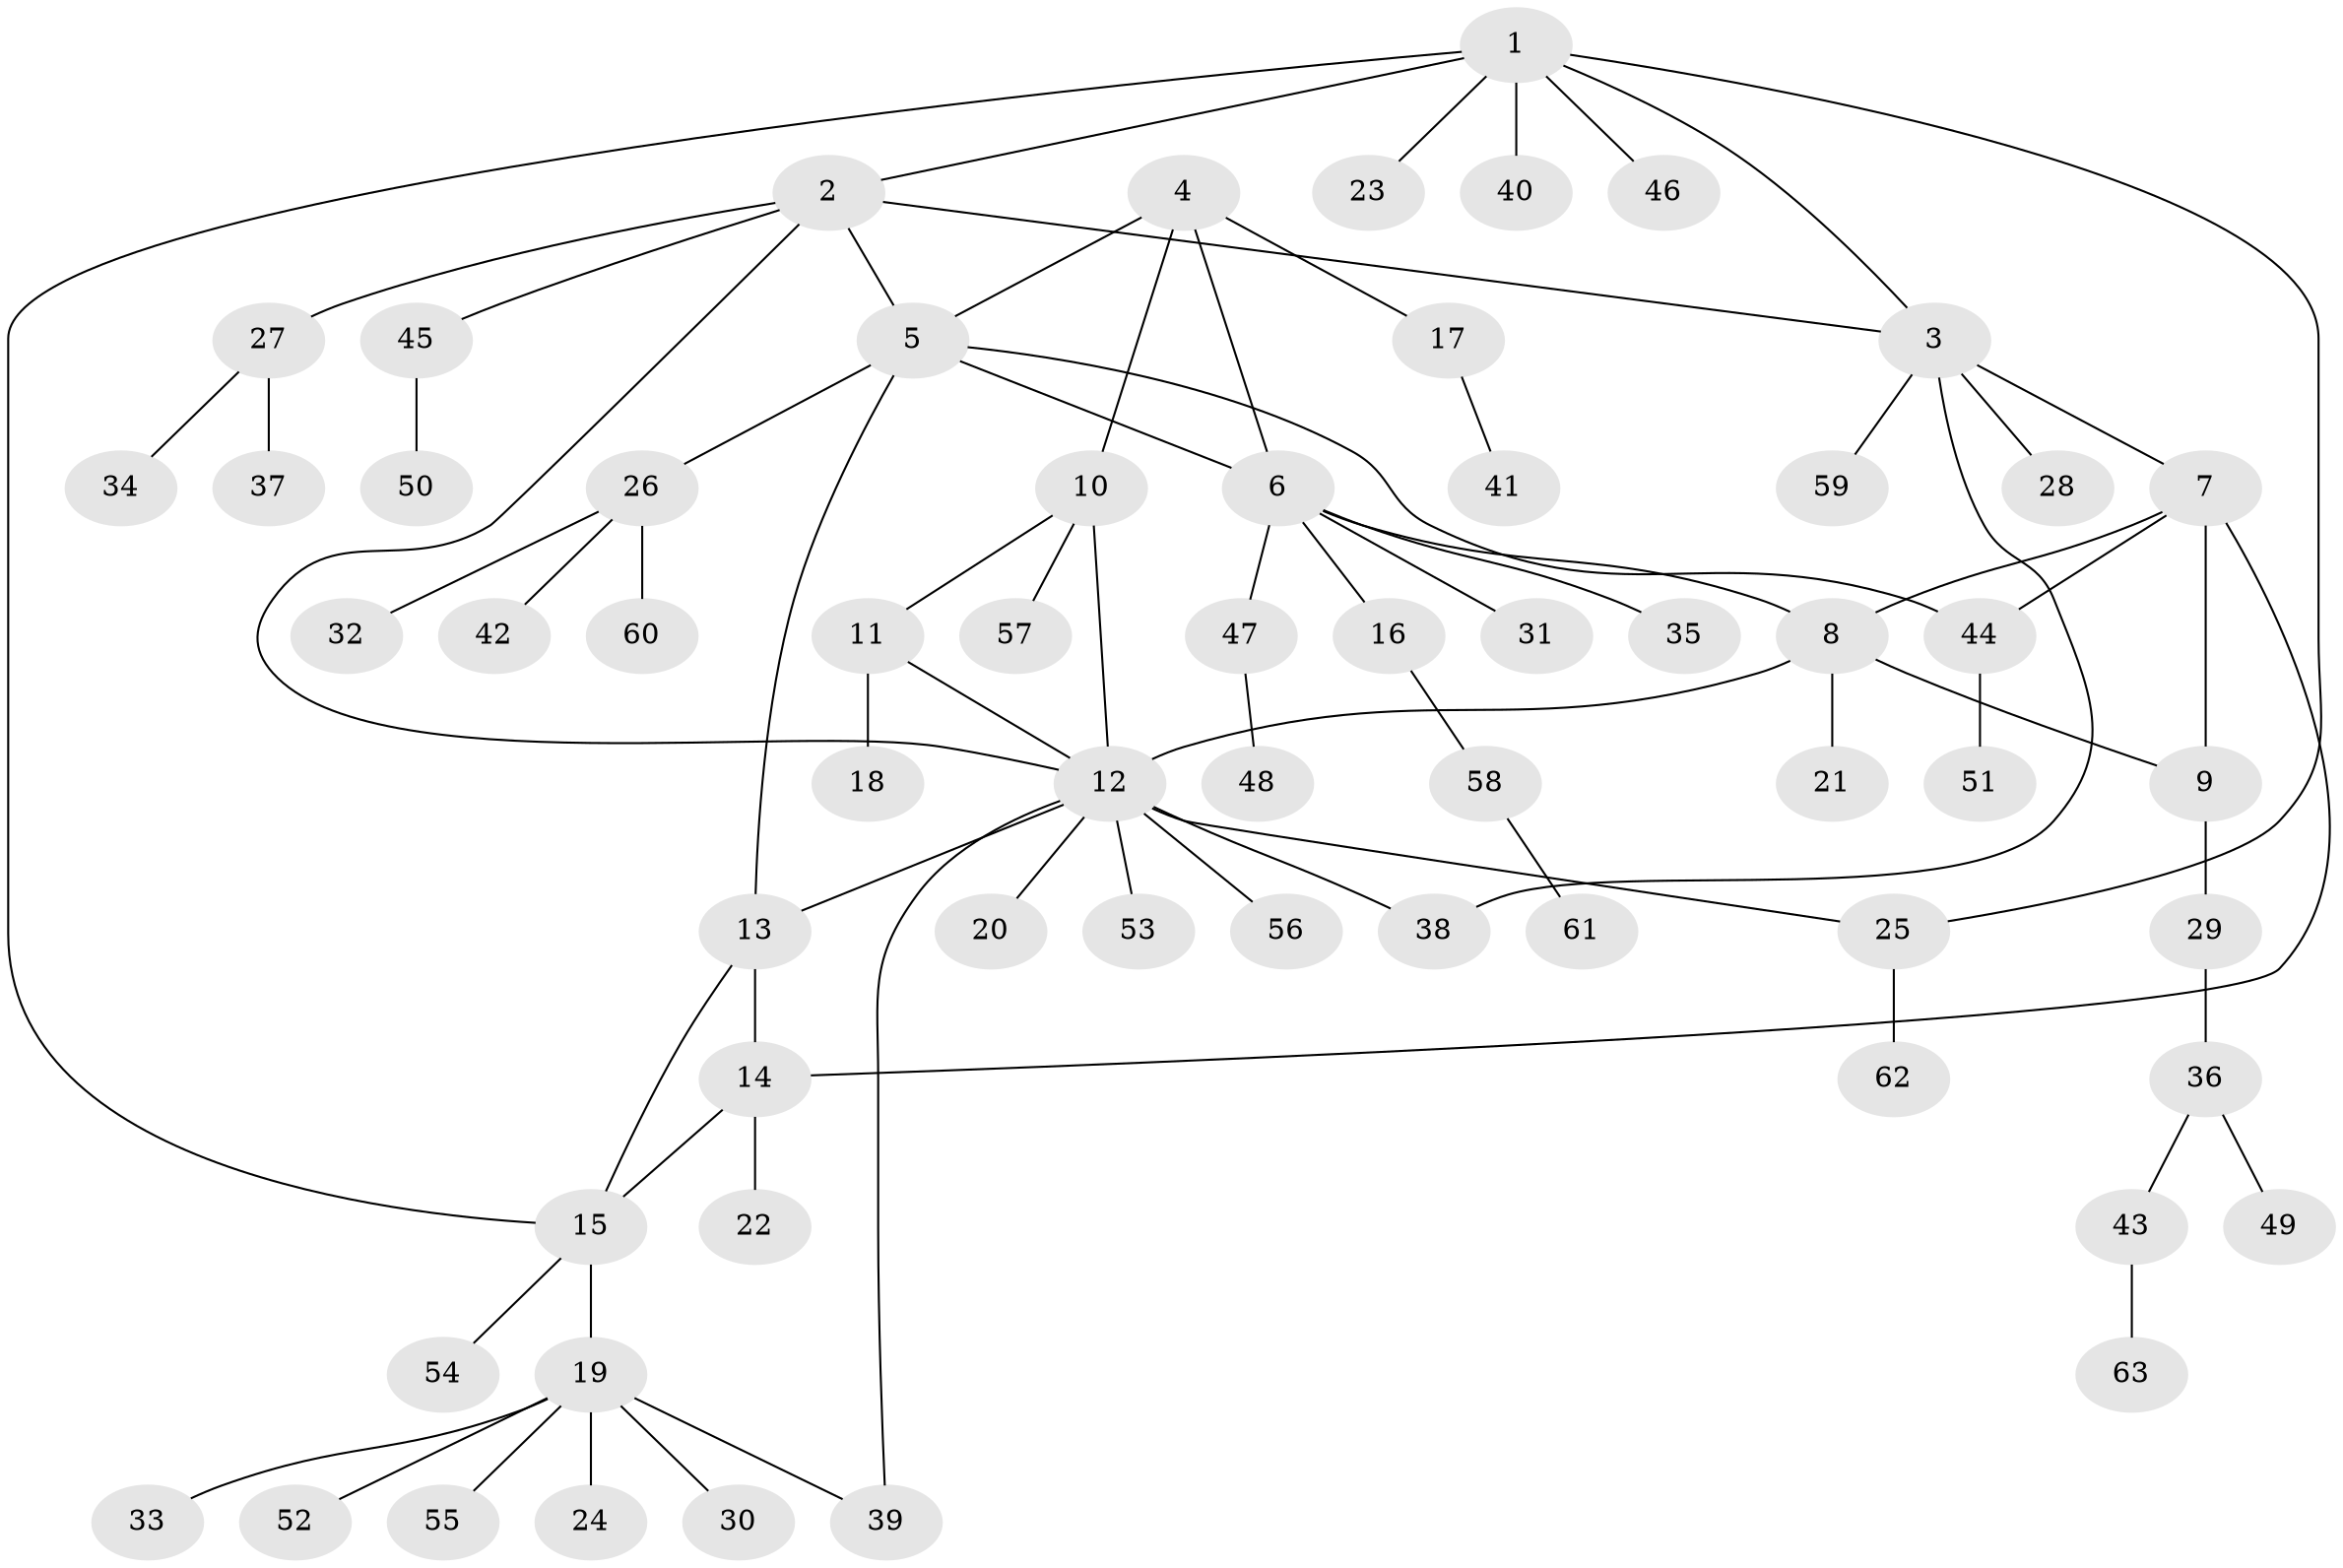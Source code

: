 // coarse degree distribution, {6: 0.037037037037037035, 2: 0.18518518518518517, 5: 0.14814814814814814, 3: 0.07407407407407407, 1: 0.4074074074074074, 7: 0.037037037037037035, 4: 0.07407407407407407, 8: 0.037037037037037035}
// Generated by graph-tools (version 1.1) at 2025/37/03/04/25 23:37:49]
// undirected, 63 vertices, 77 edges
graph export_dot {
  node [color=gray90,style=filled];
  1;
  2;
  3;
  4;
  5;
  6;
  7;
  8;
  9;
  10;
  11;
  12;
  13;
  14;
  15;
  16;
  17;
  18;
  19;
  20;
  21;
  22;
  23;
  24;
  25;
  26;
  27;
  28;
  29;
  30;
  31;
  32;
  33;
  34;
  35;
  36;
  37;
  38;
  39;
  40;
  41;
  42;
  43;
  44;
  45;
  46;
  47;
  48;
  49;
  50;
  51;
  52;
  53;
  54;
  55;
  56;
  57;
  58;
  59;
  60;
  61;
  62;
  63;
  1 -- 2;
  1 -- 3;
  1 -- 15;
  1 -- 23;
  1 -- 25;
  1 -- 40;
  1 -- 46;
  2 -- 3;
  2 -- 5;
  2 -- 12;
  2 -- 27;
  2 -- 45;
  3 -- 7;
  3 -- 28;
  3 -- 38;
  3 -- 59;
  4 -- 5;
  4 -- 6;
  4 -- 10;
  4 -- 17;
  5 -- 6;
  5 -- 13;
  5 -- 26;
  5 -- 44;
  6 -- 8;
  6 -- 16;
  6 -- 31;
  6 -- 35;
  6 -- 47;
  7 -- 8;
  7 -- 9;
  7 -- 14;
  7 -- 44;
  8 -- 9;
  8 -- 12;
  8 -- 21;
  9 -- 29;
  10 -- 11;
  10 -- 12;
  10 -- 57;
  11 -- 12;
  11 -- 18;
  12 -- 13;
  12 -- 20;
  12 -- 25;
  12 -- 38;
  12 -- 39;
  12 -- 53;
  12 -- 56;
  13 -- 14;
  13 -- 15;
  14 -- 15;
  14 -- 22;
  15 -- 19;
  15 -- 54;
  16 -- 58;
  17 -- 41;
  19 -- 24;
  19 -- 30;
  19 -- 33;
  19 -- 39;
  19 -- 52;
  19 -- 55;
  25 -- 62;
  26 -- 32;
  26 -- 42;
  26 -- 60;
  27 -- 34;
  27 -- 37;
  29 -- 36;
  36 -- 43;
  36 -- 49;
  43 -- 63;
  44 -- 51;
  45 -- 50;
  47 -- 48;
  58 -- 61;
}
